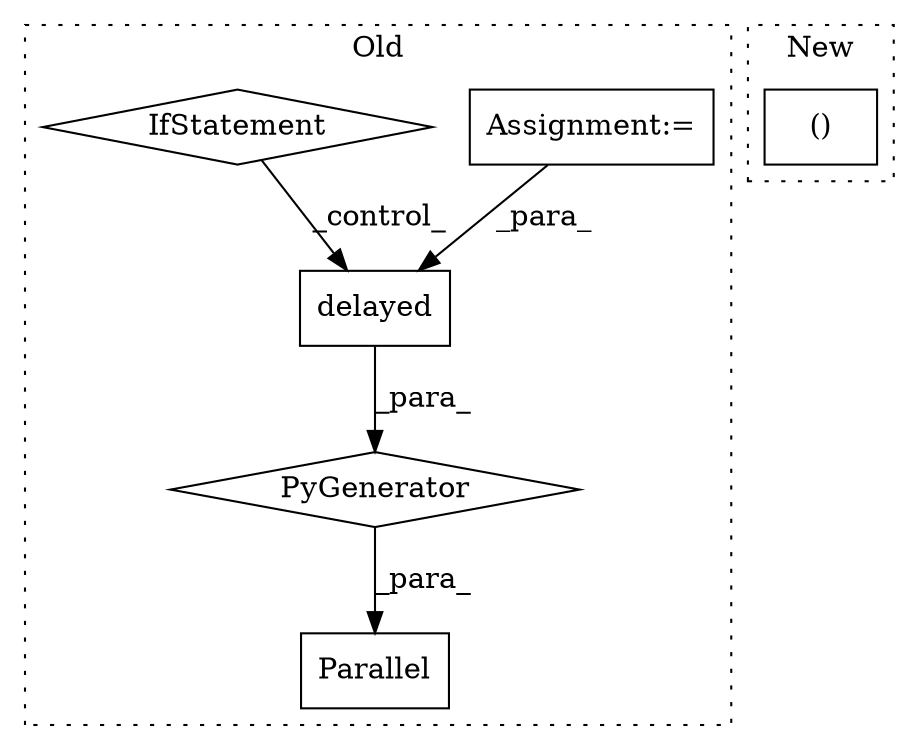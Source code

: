 digraph G {
subgraph cluster0 {
1 [label="delayed" a="32" s="9066,9105" l="8,1" shape="box"];
3 [label="Parallel" a="32" s="9023,9240" l="18,-3" shape="box"];
4 [label="PyGenerator" a="107" s="9041" l="199" shape="diamond"];
5 [label="Assignment:=" a="7" s="9164" l="70" shape="box"];
6 [label="IfStatement" a="25" s="9164" l="70" shape="diamond"];
label = "Old";
style="dotted";
}
subgraph cluster1 {
2 [label="()" a="106" s="8985" l="47" shape="box"];
label = "New";
style="dotted";
}
1 -> 4 [label="_para_"];
4 -> 3 [label="_para_"];
5 -> 1 [label="_para_"];
6 -> 1 [label="_control_"];
}